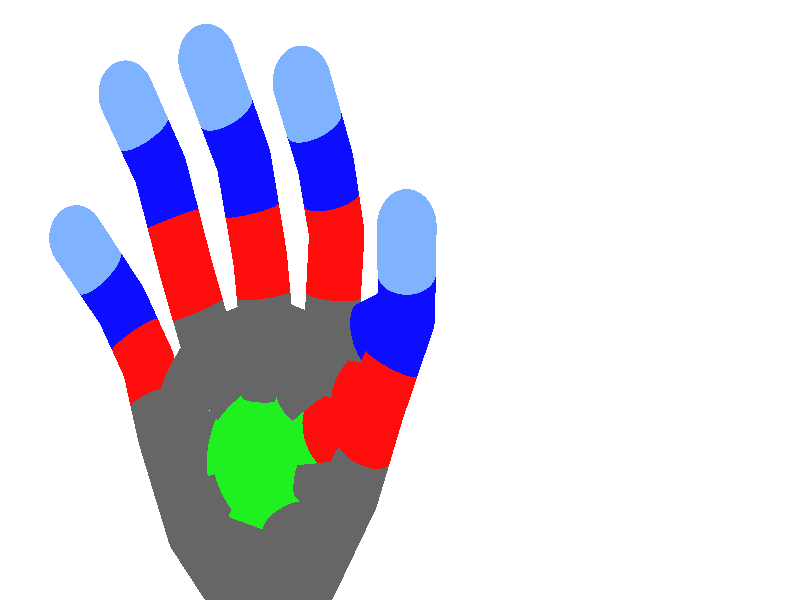 global_settings {
	ambient_light rgb <0.200000002980232, 0.200000002980232, 0.200000002980232>
	max_trace_level 15
}

background { color rgb <1,1,1> }

camera {
	perspective
	location <-11.2878339747602, -4.50327332155293, -18.0462634854821>
	angle 40
	up <-0.185132751542075, 0.945683913514868, -0.267222379350354>
	right <-0.922324175075383, -0.0733551495983419, 0.379390482351521> * 1.677321
	direction <0.33918133848721, 0.316703264502608, 0.885807576099582> }

light_source {
	<-78.4600459505875, 18.6352921890499, -50.0262069773697>
	color rgb <1, 1, 1>
	fade_distance 130.047837352261
	fade_power 0
	parallel
	point_at <78.4600459505875, -18.6352921890499, 50.0262069773697>
}

light_source {
	<50.5793165796838, 57.1569661271317, -3.09931727250934>
	color rgb <0.300000011920929, 0.300000011920929, 0.300000011920929>
	fade_distance 130.047837352261
	fade_power 0
	parallel
	point_at <-50.5793165796838, -57.1569661271317, 3.09931727250934>
}

#default {
	finish {ambient .8 diffuse 1 specular 1 roughness .005 metallic 0.5}
}

union {
}
merge {
}
union {
sphere {
	<-2.27, -1.94, -0.01>, 0.5
	pigment { rgbt <0.400000005960464, 0.400000005960464, 0.400000005960464,0> }
}
sphere {
	<-0.72, -1.91, 0.13>, 0.5
	pigment { rgbt <0.400000005960464, 0.400000005960464, 0.400000005960464,0> }
}
sphere {
	<-3.18, -0.74, 0.07>, 0.5
	pigment { rgbt <0.400000005960464, 0.400000005960464, 0.400000005960464,0> }
}
sphere {
	<0.14, -0.84, 0.02>, 0.5
	pigment { rgbt <0.400000005960464, 0.400000005960464, 0.400000005960464,0> }
}
sphere {
	<-4.01, 0.29, -0.52>, 0.5
	pigment { rgbt <1, 0.0500000007450581, 0.0500000007450581,0> }
}
sphere {
	<-4.8, 1.38, -0.83>, 0.5
	pigment { rgbt <0.0500000007450581, 0.0500000007450581, 1,0> }
}
sphere {
	<-3.11, 1.22, -0.44>, 0.5
	pigment { rgbt <0.400000005960464, 0.400000005960464, 0.400000005960464,0> }
}
sphere {
	<0.5, 0.62, -0.41>, 0.5
	pigment { rgbt <0.400000005960464, 0.400000005960464, 0.400000005960464,0> }
}
sphere {
	<-1.46, 0.02, 0.17>, 0.5
	pigment { rgbt <0.119999997317791, 0.939999997615814, 0.119999997317791,0> }
}
sphere {
	<-1.91, 1.78, -0.61>, 0.5
	pigment { rgbt <0.400000005960464, 0.400000005960464, 0.400000005960464,0> }
}
sphere {
	<-0.54, 1.74, -0.4>, 0.5
	pigment { rgbt <0.400000005960464, 0.400000005960464, 0.400000005960464,0> }
}
sphere {
	<-3.67, 2.78, -1.13>, 0.5
	pigment { rgbt <1, 0.0500000007450581, 0.0500000007450581,0> }
}
sphere {
	<-2.06, 2.75, -1.07>, 0.5
	pigment { rgbt <1, 0.0500000007450581, 0.0500000007450581,0> }
}
sphere {
	<-0.43, 2.95, -1.05>, 0.5
	pigment { rgbt <1, 0.0500000007450581, 0.0500000007450581,0> }
}
sphere {
	<0.74, 1.73, -0.58>, 0.5
	pigment { rgbt <1, 0.0500000007450581, 0.0500000007450581,0> }
}
sphere {
	<1.08, 2.65, -0.99>, 0.5
	pigment { rgbt <0.0500000007450581, 0.0500000007450581, 1,0> }
}
sphere {
	<-0.32, 4.34, -1.72>, 0.5
	pigment { rgbt <0.0500000007450581, 0.0500000007450581, 1,0> }
}
sphere {
	<-2.18, 4.02, -1.81>, 0.5
	pigment { rgbt <0.0500000007450581, 0.0500000007450581, 1,0> }
}
sphere {
	<-3.82, 3.58, -1.8>, 0.5
	pigment { rgbt <0.0500000007450581, 0.0500000007450581, 1,0> }
}
sphere {
	<-5.33, 2.24, -1.96>, 0.5
	pigment { rgbt <0.5, 0.699999988079071, 1,0> }
}
sphere {
	<-3.91, 4.37, -2.81>, 0.5
	pigment { rgbt <0.5, 0.699999988079071, 1,0> }
}
sphere {
	<-2.26, 5, -3.16>, 0.5
	pigment { rgbt <0.5, 0.699999988079071, 1,0> }
}
sphere {
	<-0.26, 5.18, -2.73>, 0.5
	pigment { rgbt <0.5, 0.699999988079071, 1,0> }
}
sphere {
	<1.3, 3.45, -2.11>, 0.5
	pigment { rgbt <0.5, 0.699999988079071, 1,0> }
}
cylinder {
	<-2.26, 5, -3.16>, 	<-2.22, 4.51, -2.485>, 0.5
	pigment { rgbt <0.5, 0.699999988079071, 1, 0> }
}
cylinder {
	<-2.22, 4.51, -2.485>, 	<-2.18, 4.02, -1.81>, 0.5
	pigment { rgbt <0.0500000007450581, 0.0500000007450581, 1, 0> }
}
cylinder {
	<-3.91, 4.37, -2.81>, 	<-3.865, 3.975, -2.305>, 0.5
	pigment { rgbt <0.5, 0.699999988079071, 1, 0> }
}
cylinder {
	<-3.865, 3.975, -2.305>, 	<-3.82, 3.58, -1.8>, 0.5
	pigment { rgbt <0.0500000007450581, 0.0500000007450581, 1, 0> }
}
cylinder {
	<-0.26, 5.18, -2.73>, 	<-0.29, 4.76, -2.225>, 0.5
	pigment { rgbt <0.5, 0.699999988079071, 1, 0> }
}
cylinder {
	<-0.29, 4.76, -2.225>, 	<-0.32, 4.34, -1.72>, 0.5
	pigment { rgbt <0.0500000007450581, 0.0500000007450581, 1, 0> }
}
cylinder {
	<1.3, 3.45, -2.11>, 	<1.19, 3.05, -1.55>, 0.5
	pigment { rgbt <0.5, 0.699999988079071, 1, 0> }
}
cylinder {
	<1.19, 3.05, -1.55>, 	<1.08, 2.65, -0.99>, 0.5
	pigment { rgbt <0.0500000007450581, 0.0500000007450581, 1, 0> }
}
cylinder {
	<-5.33, 2.24, -1.96>, 	<-5.065, 1.81, -1.395>, 0.5
	pigment { rgbt <0.5, 0.699999988079071, 1, 0> }
}
cylinder {
	<-5.065, 1.81, -1.395>, 	<-4.8, 1.38, -0.83>, 0.5
	pigment { rgbt <0.0500000007450581, 0.0500000007450581, 1, 0> }
}
cylinder {
	<-2.18, 4.02, -1.81>, 	<-2.12, 3.385, -1.44>, 0.5
	pigment { rgbt <0.0500000007450581, 0.0500000007450581, 1, 0> }
}
cylinder {
	<-2.12, 3.385, -1.44>, 	<-2.06, 2.75, -1.07>, 0.5
	pigment { rgbt <1, 0.0500000007450581, 0.0500000007450581, 0> }
}
cylinder {
	<-3.82, 3.58, -1.8>, 	<-3.745, 3.18, -1.465>, 0.5
	pigment { rgbt <0.0500000007450581, 0.0500000007450581, 1, 0> }
}
cylinder {
	<-3.745, 3.18, -1.465>, 	<-3.67, 2.78, -1.13>, 0.5
	pigment { rgbt <1, 0.0500000007450581, 0.0500000007450581, 0> }
}
cylinder {
	<-2.06, 2.75, -1.07>, 	<-1.985, 2.265, -0.84>, 0.5
	pigment { rgbt <1, 0.0500000007450581, 0.0500000007450581, 0> }
}
cylinder {
	<-1.985, 2.265, -0.84>, 	<-1.91, 1.78, -0.61>, 0.5
	pigment { rgbt <0.400000005960464, 0.400000005960464, 0.400000005960464, 0> }
}
cylinder {
	<-0.43, 2.95, -1.05>, 	<-0.485, 2.345, -0.725>, 0.5
	pigment { rgbt <1, 0.0500000007450581, 0.0500000007450581, 0> }
}
cylinder {
	<-0.485, 2.345, -0.725>, 	<-0.54, 1.74, -0.4>, 0.5
	pigment { rgbt <0.400000005960464, 0.400000005960464, 0.400000005960464, 0> }
}
cylinder {
	<1.08, 2.65, -0.99>, 	<0.91, 2.19, -0.785>, 0.5
	pigment { rgbt <0.0500000007450581, 0.0500000007450581, 1, 0> }
}
cylinder {
	<0.91, 2.19, -0.785>, 	<0.74, 1.73, -0.58>, 0.5
	pigment { rgbt <1, 0.0500000007450581, 0.0500000007450581, 0> }
}
cylinder {
	<-4.8, 1.38, -0.83>, 	<-4.405, 0.835, -0.675>, 0.5
	pigment { rgbt <0.0500000007450581, 0.0500000007450581, 1, 0> }
}
cylinder {
	<-4.405, 0.835, -0.675>, 	<-4.01, 0.29, -0.52>, 0.5
	pigment { rgbt <1, 0.0500000007450581, 0.0500000007450581, 0> }
}
cylinder {
	<-4.8, 1.38, -0.83>, 	<-3.955, 1.3, -0.635>, 0.5
	pigment { rgbt <0.0500000007450581, 0.0500000007450581, 1, 0> }
}
cylinder {
	<-3.955, 1.3, -0.635>, 	<-3.11, 1.22, -0.44>, 0.5
	pigment { rgbt <0.400000005960464, 0.400000005960464, 0.400000005960464, 0> }
}
cylinder {
	<-1.91, 1.78, -0.61>, 	<-2.51, 1.5, -0.525>, 0.5
	pigment { rgbt <0.400000005960464, 0.400000005960464, 0.400000005960464, 0> }
}
cylinder {
	<-2.51, 1.5, -0.525>, 	<-3.11, 1.22, -0.44>, 0.5
	pigment { rgbt <0.400000005960464, 0.400000005960464, 0.400000005960464, 0> }
}
cylinder {
	<-1.91, 1.78, -0.61>, 	<-1.225, 1.76, -0.505>, 0.5
	pigment { rgbt <0.400000005960464, 0.400000005960464, 0.400000005960464, 0> }
}
cylinder {
	<-1.225, 1.76, -0.505>, 	<-0.54, 1.74, -0.4>, 0.5
	pigment { rgbt <0.400000005960464, 0.400000005960464, 0.400000005960464, 0> }
}
cylinder {
	<0.74, 1.73, -0.58>, 	<0.62, 1.175, -0.495>, 0.5
	pigment { rgbt <1, 0.0500000007450581, 0.0500000007450581, 0> }
}
cylinder {
	<0.62, 1.175, -0.495>, 	<0.5, 0.62, -0.41>, 0.5
	pigment { rgbt <0.400000005960464, 0.400000005960464, 0.400000005960464, 0> }
}
cylinder {
	<-4.01, 0.29, -0.52>, 	<-3.56, 0.755, -0.48>, 0.5
	pigment { rgbt <1, 0.0500000007450581, 0.0500000007450581, 0> }
}
cylinder {
	<-3.56, 0.755, -0.48>, 	<-3.11, 1.22, -0.44>, 0.5
	pigment { rgbt <0.400000005960464, 0.400000005960464, 0.400000005960464, 0> }
}
cylinder {
	<0.5, 0.62, -0.41>, 	<-0.02, 1.18, -0.405>, 0.5
	pigment { rgbt <0.400000005960464, 0.400000005960464, 0.400000005960464, 0> }
}
cylinder {
	<-0.02, 1.18, -0.405>, 	<-0.54, 1.74, -0.4>, 0.5
	pigment { rgbt <0.400000005960464, 0.400000005960464, 0.400000005960464, 0> }
}
cylinder {
	<0.5, 0.62, -0.41>, 	<0.32, -0.11, -0.195>, 0.5
	pigment { rgbt <0.400000005960464, 0.400000005960464, 0.400000005960464, 0> }
}
cylinder {
	<0.32, -0.11, -0.195>, 	<0.14, -0.84, 0.02>, 0.5
	pigment { rgbt <0.400000005960464, 0.400000005960464, 0.400000005960464, 0> }
}
cylinder {
	<-2.27, -1.94, -0.01>, 	<-2.725, -1.34, 0.03>, 0.5
	pigment { rgbt <0.400000005960464, 0.400000005960464, 0.400000005960464, 0> }
}
cylinder {
	<-2.725, -1.34, 0.03>, 	<-3.18, -0.74, 0.07>, 0.5
	pigment { rgbt <0.400000005960464, 0.400000005960464, 0.400000005960464, 0> }
}
cylinder {
	<-2.27, -1.94, -0.01>, 	<-1.495, -1.925, 0.06>, 0.5
	pigment { rgbt <0.400000005960464, 0.400000005960464, 0.400000005960464, 0> }
}
cylinder {
	<-1.495, -1.925, 0.06>, 	<-0.72, -1.91, 0.13>, 0.5
	pigment { rgbt <0.400000005960464, 0.400000005960464, 0.400000005960464, 0> }
}
cylinder {
	<0.14, -0.84, 0.02>, 	<-0.29, -1.375, 0.075>, 0.5
	pigment { rgbt <0.400000005960464, 0.400000005960464, 0.400000005960464, 0> }
}
cylinder {
	<-0.29, -1.375, 0.075>, 	<-0.72, -1.91, 0.13>, 0.5
	pigment { rgbt <0.400000005960464, 0.400000005960464, 0.400000005960464, 0> }
}
cylinder {
	<0.14, -0.84, 0.02>, 	<-0.66, -0.41, 0.095>, 0.5
	pigment { rgbt <0.400000005960464, 0.400000005960464, 0.400000005960464, 0> }
}
cylinder {
	<-0.66, -0.41, 0.095>, 	<-1.46, 0.02, 0.17>, 0.5
	pigment { rgbt <0.119999997317791, 0.939999997615814, 0.119999997317791, 0> }
}
cylinder {
	<-1.46, 0.02, 0.17>, 	<-1.09, -0.945, 0.15>, 0.5
	pigment { rgbt <0.119999997317791, 0.939999997615814, 0.119999997317791, 0> }
}
cylinder {
	<-1.09, -0.945, 0.15>, 	<-0.72, -1.91, 0.13>, 0.5
	pigment { rgbt <0.400000005960464, 0.400000005960464, 0.400000005960464, 0> }
}
cylinder {
	<-1.46, 0.02, 0.17>, 	<-1.865, -0.96, 0.08>, 0.5
	pigment { rgbt <0.119999997317791, 0.939999997615814, 0.119999997317791, 0> }
}
cylinder {
	<-1.865, -0.96, 0.08>, 	<-2.27, -1.94, -0.01>, 0.5
	pigment { rgbt <0.400000005960464, 0.400000005960464, 0.400000005960464, 0> }
}
cylinder {
	<-1.46, 0.02, 0.17>, 	<-2.32, -0.36, 0.12>, 0.5
	pigment { rgbt <0.119999997317791, 0.939999997615814, 0.119999997317791, 0> }
}
cylinder {
	<-2.32, -0.36, 0.12>, 	<-3.18, -0.74, 0.07>, 0.5
	pigment { rgbt <0.400000005960464, 0.400000005960464, 0.400000005960464, 0> }
}
cylinder {
	<-1.46, 0.02, 0.17>, 	<-2.735, 0.155, -0.175>, 0.5
	pigment { rgbt <0.119999997317791, 0.939999997615814, 0.119999997317791, 0> }
}
cylinder {
	<-2.735, 0.155, -0.175>, 	<-4.01, 0.29, -0.52>, 0.5
	pigment { rgbt <1, 0.0500000007450581, 0.0500000007450581, 0> }
}
cylinder {
	<-3.18, -0.74, 0.07>, 	<-3.595, -0.225, -0.225>, 0.5
	pigment { rgbt <0.400000005960464, 0.400000005960464, 0.400000005960464, 0> }
}
cylinder {
	<-3.595, -0.225, -0.225>, 	<-4.01, 0.29, -0.52>, 0.5
	pigment { rgbt <1, 0.0500000007450581, 0.0500000007450581, 0> }
}
cylinder {
	<-1.91, 1.78, -0.61>, 	<-1.685, 0.9, -0.22>, 0.5
	pigment { rgbt <0.400000005960464, 0.400000005960464, 0.400000005960464, 0> }
}
cylinder {
	<-1.685, 0.9, -0.22>, 	<-1.46, 0.02, 0.17>, 0.5
	pigment { rgbt <0.119999997317791, 0.939999997615814, 0.119999997317791, 0> }
}
cylinder {
	<-0.54, 1.74, -0.4>, 	<-1, 0.88, -0.115>, 0.5
	pigment { rgbt <0.400000005960464, 0.400000005960464, 0.400000005960464, 0> }
}
cylinder {
	<-1, 0.88, -0.115>, 	<-1.46, 0.02, 0.17>, 0.5
	pigment { rgbt <0.119999997317791, 0.939999997615814, 0.119999997317791, 0> }
}
cylinder {
	<0.5, 0.62, -0.41>, 	<-0.48, 0.32, -0.12>, 0.5
	pigment { rgbt <0.400000005960464, 0.400000005960464, 0.400000005960464, 0> }
}
cylinder {
	<-0.48, 0.32, -0.12>, 	<-1.46, 0.02, 0.17>, 0.5
	pigment { rgbt <0.119999997317791, 0.939999997615814, 0.119999997317791, 0> }
}
cylinder {
	<-3.11, 1.22, -0.44>, 	<-2.285, 0.62, -0.135>, 0.5
	pigment { rgbt <0.400000005960464, 0.400000005960464, 0.400000005960464, 0> }
}
cylinder {
	<-2.285, 0.62, -0.135>, 	<-1.46, 0.02, 0.17>, 0.5
	pigment { rgbt <0.119999997317791, 0.939999997615814, 0.119999997317791, 0> }
}
cylinder {
	<-0.32, 4.34, -1.72>, 	<-0.375, 3.645, -1.385>, 0.5
	pigment { rgbt <0.0500000007450581, 0.0500000007450581, 1, 0> }
}
cylinder {
	<-0.375, 3.645, -1.385>, 	<-0.43, 2.95, -1.05>, 0.5
	pigment { rgbt <1, 0.0500000007450581, 0.0500000007450581, 0> }
}
cylinder {
	<-3.67, 2.78, -1.13>, 	<-3.39, 2, -0.785>, 0.5
	pigment { rgbt <1, 0.0500000007450581, 0.0500000007450581, 0> }
}
cylinder {
	<-3.39, 2, -0.785>, 	<-3.11, 1.22, -0.44>, 0.5
	pigment { rgbt <0.400000005960464, 0.400000005960464, 0.400000005960464, 0> }
}
}
merge {
}
union {
}
union {
}
